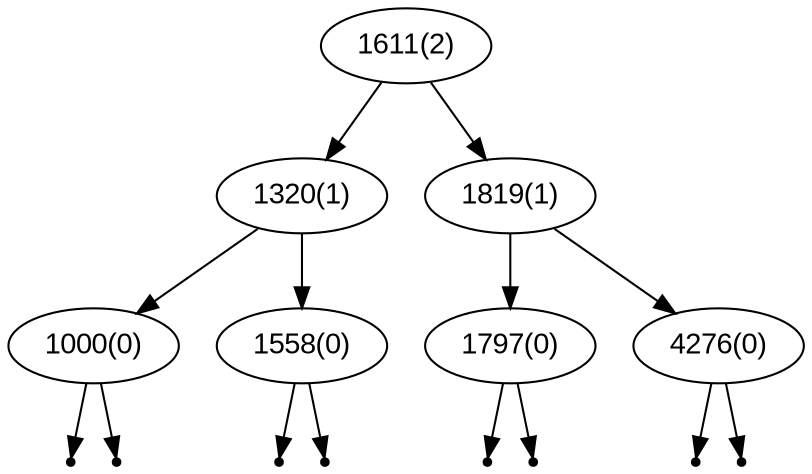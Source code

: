 digraph BST {
   node [fontname="Arial"];
   "1611(2)" -> "1320(1)" ;
   "1320(1)" -> "1000(0)" ;
   null1 [shape=point];
   "1000(0)" -> null1;
   null2 [shape=point];
   "1000(0)" -> null2;
   "1320(1)" -> "1558(0)" ;
   null3 [shape=point];
   "1558(0)" -> null3;
   null4 [shape=point];
   "1558(0)" -> null4;
   "1611(2)" -> "1819(1)" ;
   "1819(1)" -> "1797(0)" ;
   null5 [shape=point];
   "1797(0)" -> null5;
   null6 [shape=point];
   "1797(0)" -> null6;
   "1819(1)" -> "4276(0)" ;
   null7 [shape=point];
   "4276(0)" -> null7;
   null8 [shape=point];
   "4276(0)" -> null8;
}
